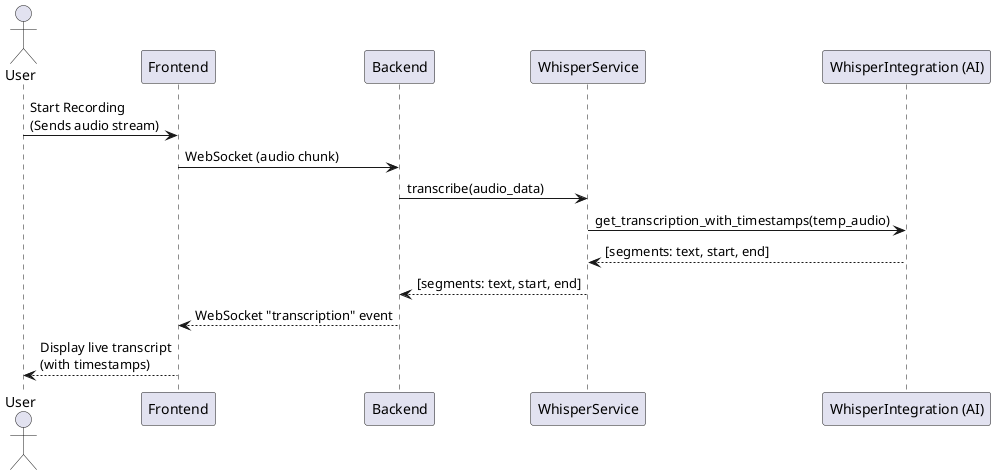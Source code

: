 @startuml Sequence Diagram
actor User

User -> Frontend : Start Recording\n(Sends audio stream)
Frontend -> Backend : WebSocket (audio chunk)
Backend -> WhisperService : transcribe(audio_data)
WhisperService -> "WhisperIntegration (AI)" : get_transcription_with_timestamps(temp_audio)
"WhisperIntegration (AI)" --> WhisperService : [segments: text, start, end]
WhisperService --> Backend : [segments: text, start, end]
Backend --> Frontend : WebSocket "transcription" event
Frontend --> User : Display live transcript\n(with timestamps)

@enduml